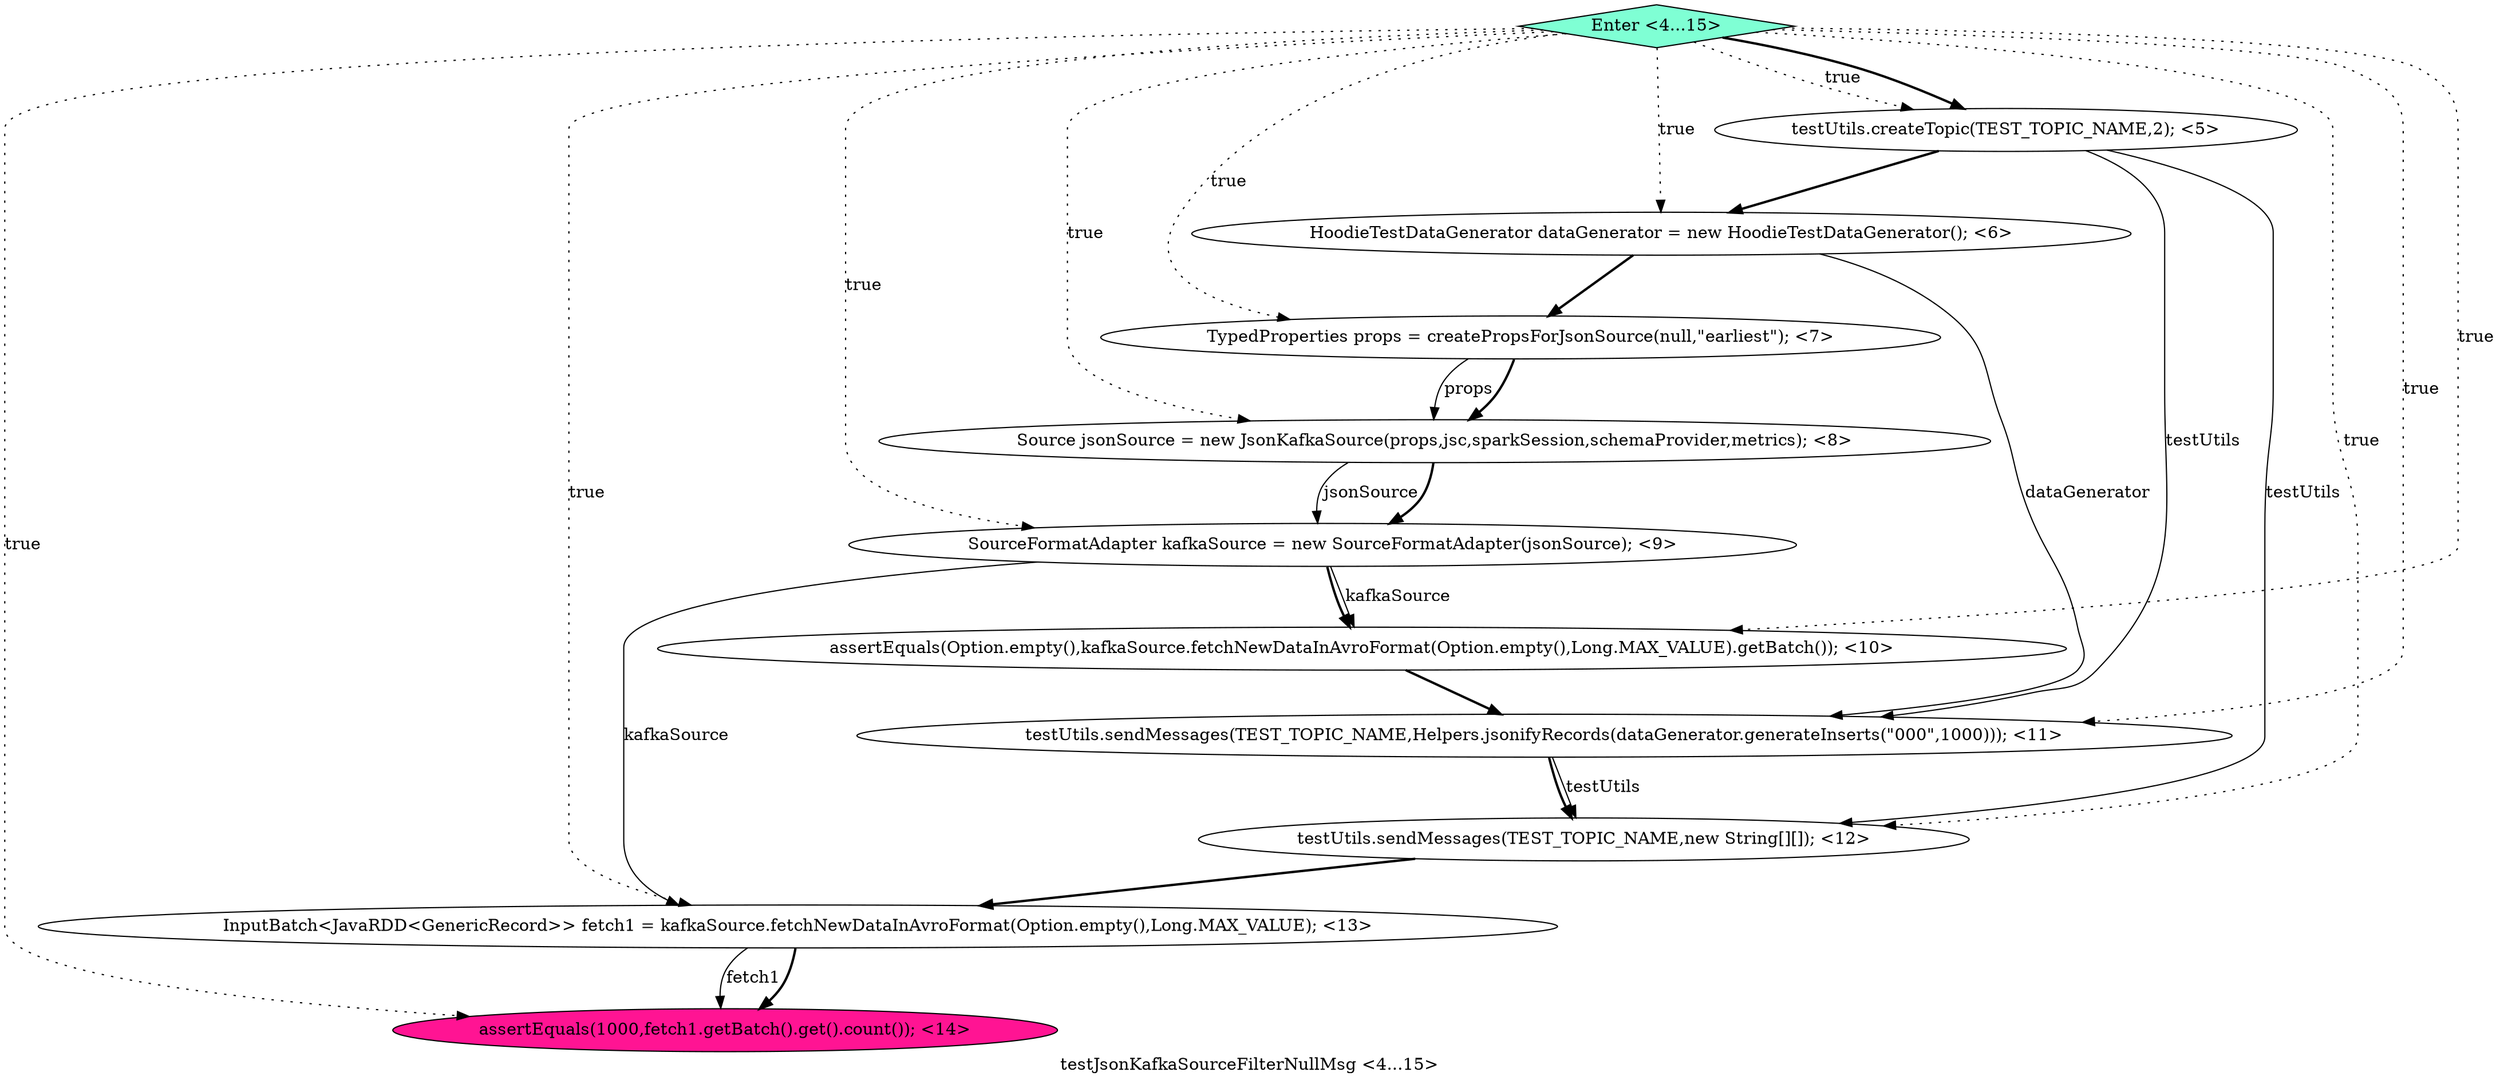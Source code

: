 digraph PDG {
label = "testJsonKafkaSourceFilterNullMsg <4...15>";
0.10 [style = filled, label = "Enter <4...15>", fillcolor = aquamarine, shape = diamond];
0.4 [style = filled, label = "SourceFormatAdapter kafkaSource = new SourceFormatAdapter(jsonSource); <9>", fillcolor = white, shape = ellipse];
0.7 [style = filled, label = "testUtils.sendMessages(TEST_TOPIC_NAME,new String[][]); <12>", fillcolor = white, shape = ellipse];
0.5 [style = filled, label = "assertEquals(Option.empty(),kafkaSource.fetchNewDataInAvroFormat(Option.empty(),Long.MAX_VALUE).getBatch()); <10>", fillcolor = white, shape = ellipse];
0.6 [style = filled, label = "testUtils.sendMessages(TEST_TOPIC_NAME,Helpers.jsonifyRecords(dataGenerator.generateInserts(\"000\",1000))); <11>", fillcolor = white, shape = ellipse];
0.8 [style = filled, label = "InputBatch<JavaRDD<GenericRecord>> fetch1 = kafkaSource.fetchNewDataInAvroFormat(Option.empty(),Long.MAX_VALUE); <13>", fillcolor = white, shape = ellipse];
0.0 [style = filled, label = "testUtils.createTopic(TEST_TOPIC_NAME,2); <5>", fillcolor = white, shape = ellipse];
0.3 [style = filled, label = "Source jsonSource = new JsonKafkaSource(props,jsc,sparkSession,schemaProvider,metrics); <8>", fillcolor = white, shape = ellipse];
0.2 [style = filled, label = "TypedProperties props = createPropsForJsonSource(null,\"earliest\"); <7>", fillcolor = white, shape = ellipse];
0.1 [style = filled, label = "HoodieTestDataGenerator dataGenerator = new HoodieTestDataGenerator(); <6>", fillcolor = white, shape = ellipse];
0.9 [style = filled, label = "assertEquals(1000,fetch1.getBatch().get().count()); <14>", fillcolor = deeppink, shape = ellipse];
0.0 -> 0.1 [style = bold, label=""];
0.0 -> 0.6 [style = solid, label="testUtils"];
0.0 -> 0.7 [style = solid, label="testUtils"];
0.1 -> 0.2 [style = bold, label=""];
0.1 -> 0.6 [style = solid, label="dataGenerator"];
0.2 -> 0.3 [style = solid, label="props"];
0.2 -> 0.3 [style = bold, label=""];
0.3 -> 0.4 [style = solid, label="jsonSource"];
0.3 -> 0.4 [style = bold, label=""];
0.4 -> 0.5 [style = solid, label="kafkaSource"];
0.4 -> 0.5 [style = bold, label=""];
0.4 -> 0.8 [style = solid, label="kafkaSource"];
0.5 -> 0.6 [style = bold, label=""];
0.6 -> 0.7 [style = solid, label="testUtils"];
0.6 -> 0.7 [style = bold, label=""];
0.7 -> 0.8 [style = bold, label=""];
0.8 -> 0.9 [style = solid, label="fetch1"];
0.8 -> 0.9 [style = bold, label=""];
0.10 -> 0.0 [style = dotted, label="true"];
0.10 -> 0.0 [style = bold, label=""];
0.10 -> 0.1 [style = dotted, label="true"];
0.10 -> 0.2 [style = dotted, label="true"];
0.10 -> 0.3 [style = dotted, label="true"];
0.10 -> 0.4 [style = dotted, label="true"];
0.10 -> 0.5 [style = dotted, label="true"];
0.10 -> 0.6 [style = dotted, label="true"];
0.10 -> 0.7 [style = dotted, label="true"];
0.10 -> 0.8 [style = dotted, label="true"];
0.10 -> 0.9 [style = dotted, label="true"];
}
